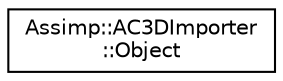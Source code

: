 digraph "Graphical Class Hierarchy"
{
  edge [fontname="Helvetica",fontsize="10",labelfontname="Helvetica",labelfontsize="10"];
  node [fontname="Helvetica",fontsize="10",shape=record];
  rankdir="LR";
  Node1 [label="Assimp::AC3DImporter\l::Object",height=0.2,width=0.4,color="black", fillcolor="white", style="filled",URL="$struct_assimp_1_1_a_c3_d_importer_1_1_object.html"];
}
